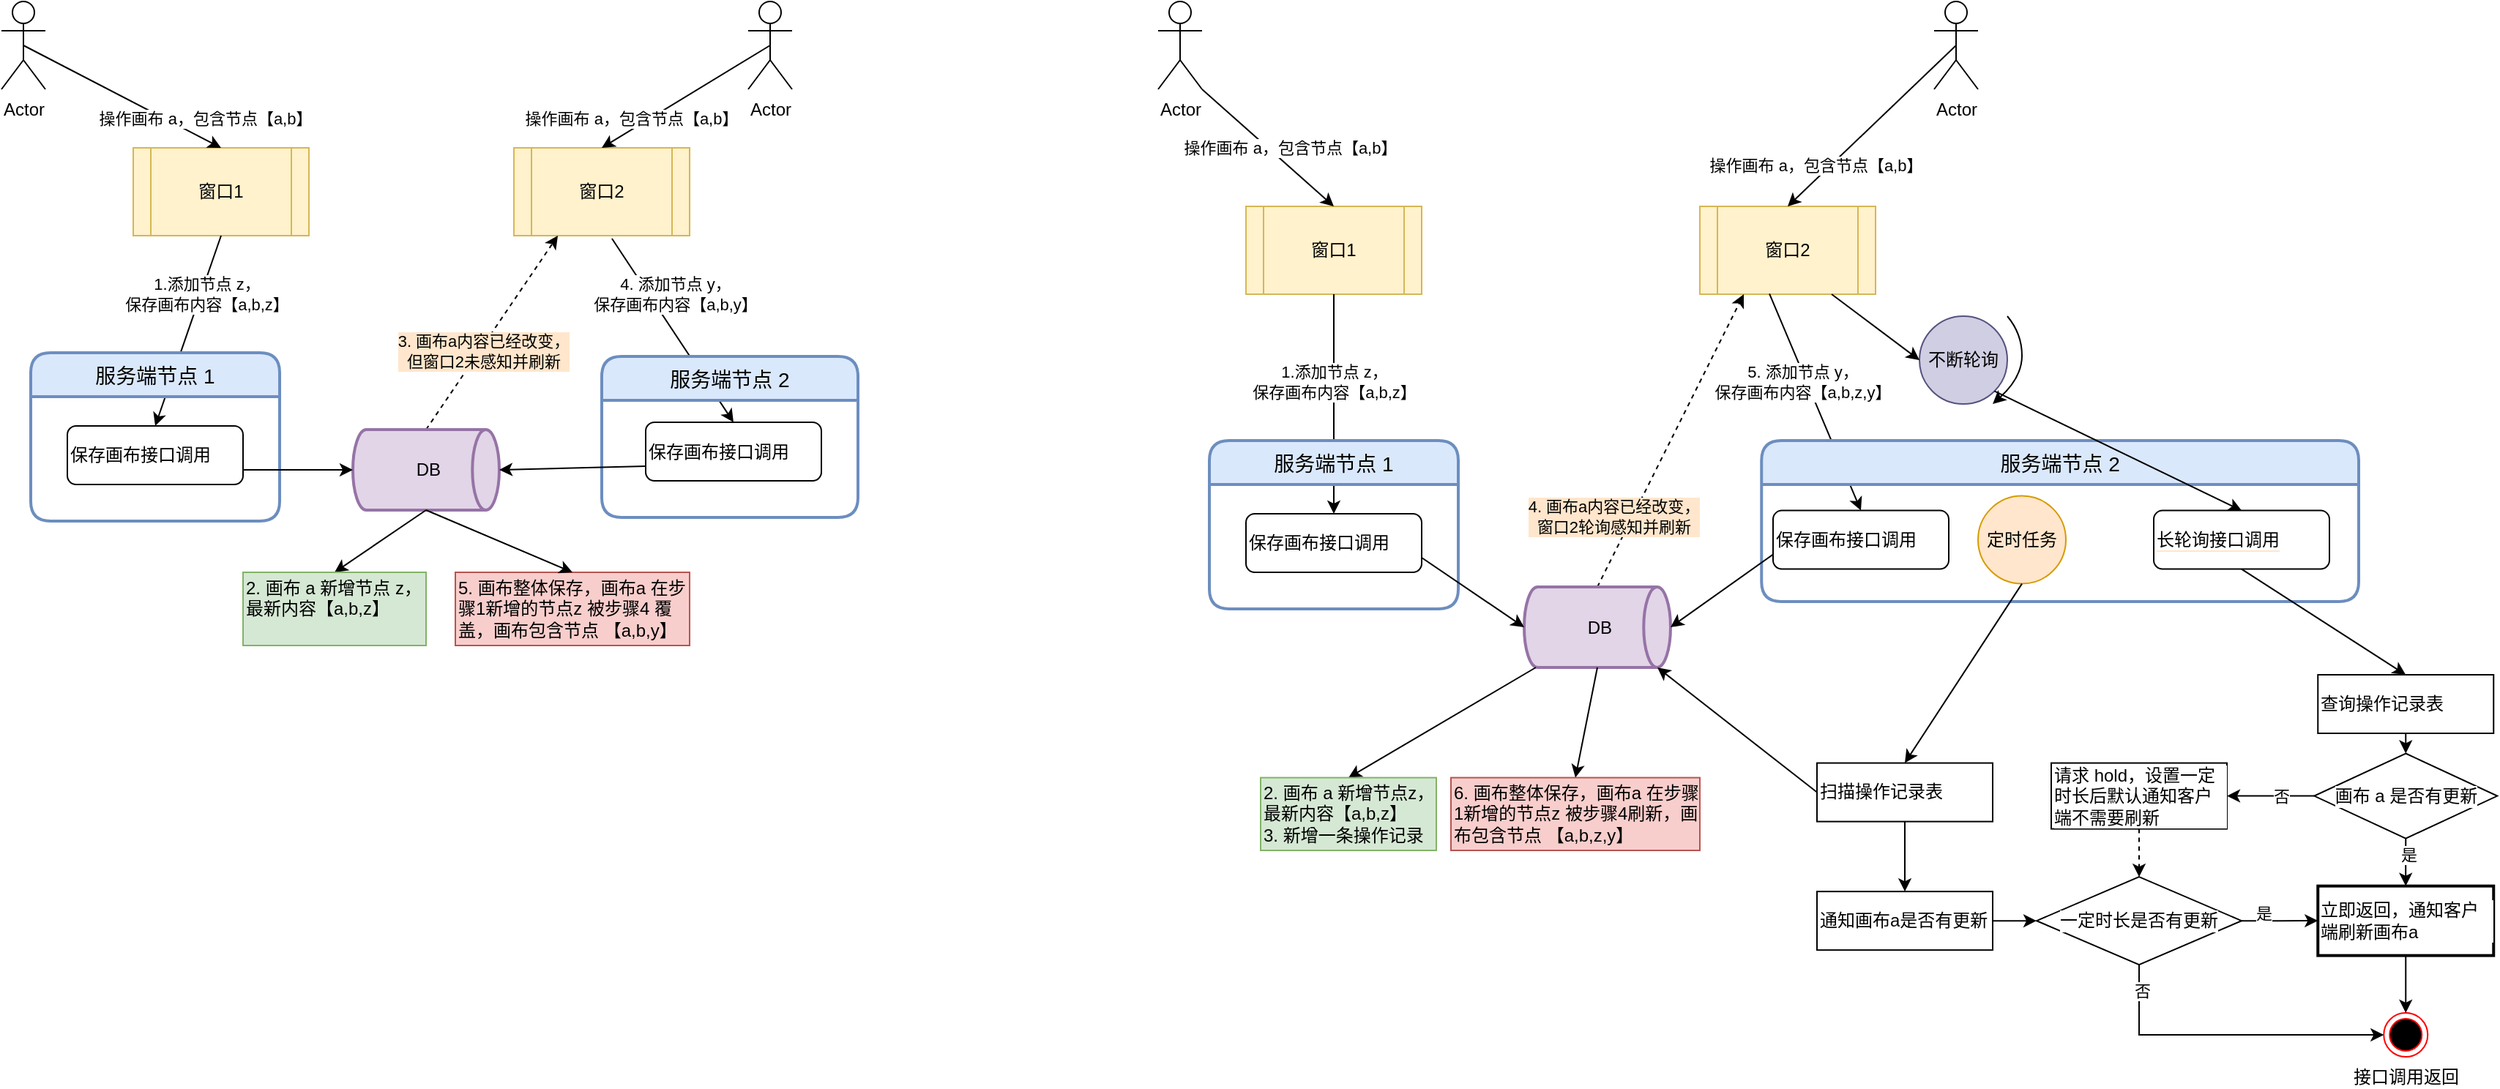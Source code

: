 <mxfile version="15.8.2" type="device"><diagram id="QY-BEr07iG2nazsXIPME" name="Page-1"><mxGraphModel dx="2201" dy="796" grid="1" gridSize="10" guides="1" tooltips="1" connect="1" arrows="1" fold="1" page="1" pageScale="1" pageWidth="850" pageHeight="1100" math="0" shadow="0"><root><mxCell id="0"/><mxCell id="1" parent="0"/><mxCell id="l724Npjt5lzutLHmw5j3-1" value="窗口1" style="shape=process;whiteSpace=wrap;html=1;backgroundOutline=1;fillColor=#fff2cc;strokeColor=#d6b656;" vertex="1" parent="1"><mxGeometry x="-670" y="160" width="120" height="60" as="geometry"/></mxCell><mxCell id="l724Npjt5lzutLHmw5j3-2" value="窗口2" style="shape=process;whiteSpace=wrap;html=1;backgroundOutline=1;fillColor=#fff2cc;strokeColor=#d6b656;" vertex="1" parent="1"><mxGeometry x="-410" y="160" width="120" height="60" as="geometry"/></mxCell><mxCell id="l724Npjt5lzutLHmw5j3-3" value="5. 画布整体保存，画布a 在步骤1新增的节点z 被步骤4 覆盖，画布包含节点 【a,b,y】&amp;nbsp;" style="rounded=0;whiteSpace=wrap;html=1;align=left;fillColor=#f8cecc;strokeColor=#b85450;" vertex="1" parent="1"><mxGeometry x="-450" y="450" width="160" height="50" as="geometry"/></mxCell><mxCell id="l724Npjt5lzutLHmw5j3-5" value="Actor" style="shape=umlActor;verticalLabelPosition=bottom;verticalAlign=top;html=1;outlineConnect=0;" vertex="1" parent="1"><mxGeometry x="-760" y="60" width="30" height="60" as="geometry"/></mxCell><mxCell id="l724Npjt5lzutLHmw5j3-6" value="Actor" style="shape=umlActor;verticalLabelPosition=bottom;verticalAlign=top;html=1;outlineConnect=0;" vertex="1" parent="1"><mxGeometry x="-250" y="60" width="30" height="60" as="geometry"/></mxCell><mxCell id="l724Npjt5lzutLHmw5j3-7" value="" style="endArrow=classic;html=1;rounded=0;exitX=0.5;exitY=0.5;exitDx=0;exitDy=0;exitPerimeter=0;entryX=0.5;entryY=0;entryDx=0;entryDy=0;" edge="1" parent="1" source="l724Npjt5lzutLHmw5j3-5" target="l724Npjt5lzutLHmw5j3-1"><mxGeometry width="50" height="50" relative="1" as="geometry"><mxPoint x="-740" y="310" as="sourcePoint"/><mxPoint x="-690" y="260" as="targetPoint"/></mxGeometry></mxCell><mxCell id="l724Npjt5lzutLHmw5j3-8" value="操作画布 a，包含节点【a,b】" style="edgeLabel;html=1;align=center;verticalAlign=middle;resizable=0;points=[];" vertex="1" connectable="0" parent="l724Npjt5lzutLHmw5j3-7"><mxGeometry x="-0.085" y="1" relative="1" as="geometry"><mxPoint x="62" y="19" as="offset"/></mxGeometry></mxCell><mxCell id="l724Npjt5lzutLHmw5j3-9" value="操作画布 a，包含节点【a,b】" style="endArrow=classic;html=1;rounded=0;exitX=0.5;exitY=0.5;exitDx=0;exitDy=0;exitPerimeter=0;entryX=0.5;entryY=0;entryDx=0;entryDy=0;" edge="1" parent="1" source="l724Npjt5lzutLHmw5j3-6" target="l724Npjt5lzutLHmw5j3-2"><mxGeometry x="0.592" y="-7" width="50" height="50" relative="1" as="geometry"><mxPoint x="-440" y="310" as="sourcePoint"/><mxPoint x="-390" y="260" as="targetPoint"/><mxPoint as="offset"/></mxGeometry></mxCell><mxCell id="l724Npjt5lzutLHmw5j3-10" value="1.添加节点 z，&lt;br&gt;保存画布内容【a,b,z】" style="endArrow=classic;html=1;rounded=0;exitX=0.5;exitY=1;exitDx=0;exitDy=0;entryX=0.5;entryY=0;entryDx=0;entryDy=0;" edge="1" parent="1" source="l724Npjt5lzutLHmw5j3-1" target="l724Npjt5lzutLHmw5j3-39"><mxGeometry x="-0.403" y="4" width="50" height="50" relative="1" as="geometry"><mxPoint x="-700" y="330" as="sourcePoint"/><mxPoint x="-630" y="300" as="targetPoint"/><mxPoint as="offset"/></mxGeometry></mxCell><mxCell id="l724Npjt5lzutLHmw5j3-12" value="" style="endArrow=classic;html=1;rounded=0;entryX=0.25;entryY=1;entryDx=0;entryDy=0;dashed=1;exitX=0.5;exitY=0;exitDx=0;exitDy=0;exitPerimeter=0;" edge="1" parent="1" source="l724Npjt5lzutLHmw5j3-38" target="l724Npjt5lzutLHmw5j3-2"><mxGeometry width="50" height="50" relative="1" as="geometry"><mxPoint x="-360" y="310" as="sourcePoint"/><mxPoint x="-310" y="280" as="targetPoint"/></mxGeometry></mxCell><mxCell id="l724Npjt5lzutLHmw5j3-13" value="3. 画布a内容已经改变，&lt;br&gt;但窗口2未感知并刷新" style="edgeLabel;html=1;align=center;verticalAlign=middle;resizable=0;points=[];labelBackgroundColor=#FFE6CC;" vertex="1" connectable="0" parent="l724Npjt5lzutLHmw5j3-12"><mxGeometry x="-0.168" y="-2" relative="1" as="geometry"><mxPoint as="offset"/></mxGeometry></mxCell><mxCell id="l724Npjt5lzutLHmw5j3-14" value="" style="endArrow=classic;html=1;rounded=0;exitX=0.558;exitY=1.033;exitDx=0;exitDy=0;exitPerimeter=0;entryX=0.5;entryY=0;entryDx=0;entryDy=0;" edge="1" parent="1" source="l724Npjt5lzutLHmw5j3-2" target="l724Npjt5lzutLHmw5j3-45"><mxGeometry width="50" height="50" relative="1" as="geometry"><mxPoint x="-310" y="390" as="sourcePoint"/><mxPoint x="-260" y="310" as="targetPoint"/></mxGeometry></mxCell><mxCell id="l724Npjt5lzutLHmw5j3-15" value="4. 添加节点 y，&lt;br&gt;保存画布内容【a,b,y】" style="edgeLabel;html=1;align=center;verticalAlign=middle;resizable=0;points=[];" vertex="1" connectable="0" parent="l724Npjt5lzutLHmw5j3-14"><mxGeometry x="-0.179" y="1" relative="1" as="geometry"><mxPoint x="8" y="-13" as="offset"/></mxGeometry></mxCell><mxCell id="l724Npjt5lzutLHmw5j3-16" value="服务端节点 1" style="swimlane;childLayout=stackLayout;horizontal=1;startSize=30;horizontalStack=0;rounded=1;fontSize=14;fontStyle=0;strokeWidth=2;resizeParent=0;resizeLast=1;shadow=0;dashed=0;align=center;fillColor=#dae8fc;strokeColor=#6c8ebf;" vertex="1" parent="1"><mxGeometry x="-740" y="300" width="170" height="115" as="geometry"/></mxCell><mxCell id="l724Npjt5lzutLHmw5j3-35" value="不断轮询" style="ellipse;whiteSpace=wrap;html=1;aspect=fixed;fillColor=#d0cee2;strokeColor=#56517e;" vertex="1" parent="1"><mxGeometry x="550" y="275" width="60" height="60" as="geometry"/></mxCell><mxCell id="l724Npjt5lzutLHmw5j3-36" value="" style="curved=1;endArrow=classic;html=1;rounded=0;" edge="1" parent="1"><mxGeometry width="50" height="50" relative="1" as="geometry"><mxPoint x="610" y="275" as="sourcePoint"/><mxPoint x="600" y="335" as="targetPoint"/><Array as="points"><mxPoint x="620" y="287"/><mxPoint x="620" y="317"/></Array></mxGeometry></mxCell><mxCell id="l724Npjt5lzutLHmw5j3-37" value="服务端节点 2" style="swimlane;childLayout=stackLayout;horizontal=1;startSize=30;horizontalStack=0;rounded=1;fontSize=14;fontStyle=0;strokeWidth=2;resizeParent=0;resizeLast=1;shadow=0;dashed=0;align=center;fillColor=#dae8fc;strokeColor=#6c8ebf;" vertex="1" parent="1"><mxGeometry x="-350" y="302.5" width="175" height="110" as="geometry"/></mxCell><mxCell id="l724Npjt5lzutLHmw5j3-38" value="&amp;nbsp;DB" style="strokeWidth=2;html=1;shape=mxgraph.flowchart.direct_data;whiteSpace=wrap;align=center;fillColor=#e1d5e7;strokeColor=#9673a6;" vertex="1" parent="1"><mxGeometry x="-520" y="352.5" width="100" height="55" as="geometry"/></mxCell><mxCell id="l724Npjt5lzutLHmw5j3-39" value="保存画布接口调用" style="rounded=1;whiteSpace=wrap;html=1;align=left;" vertex="1" parent="1"><mxGeometry x="-715" y="350" width="120" height="40" as="geometry"/></mxCell><mxCell id="l724Npjt5lzutLHmw5j3-41" value="" style="endArrow=classic;html=1;rounded=0;exitX=1;exitY=0.75;exitDx=0;exitDy=0;entryX=0;entryY=0.5;entryDx=0;entryDy=0;entryPerimeter=0;" edge="1" parent="1" source="l724Npjt5lzutLHmw5j3-39" target="l724Npjt5lzutLHmw5j3-38"><mxGeometry width="50" height="50" relative="1" as="geometry"><mxPoint x="-640" y="530" as="sourcePoint"/><mxPoint x="-590" y="480" as="targetPoint"/></mxGeometry></mxCell><mxCell id="l724Npjt5lzutLHmw5j3-42" value="" style="endArrow=classic;html=1;rounded=0;exitX=0.5;exitY=1;exitDx=0;exitDy=0;exitPerimeter=0;entryX=0.5;entryY=0;entryDx=0;entryDy=0;" edge="1" parent="1" source="l724Npjt5lzutLHmw5j3-38" target="l724Npjt5lzutLHmw5j3-43"><mxGeometry width="50" height="50" relative="1" as="geometry"><mxPoint x="-830" y="570" as="sourcePoint"/><mxPoint x="-495.14" y="528.71" as="targetPoint"/></mxGeometry></mxCell><mxCell id="l724Npjt5lzutLHmw5j3-43" value="&lt;span&gt;2. 画布 a 新增节点 z，最新内容【a,b,z】&lt;/span&gt;&lt;br&gt;&lt;span&gt;&amp;nbsp;&lt;/span&gt;" style="rounded=0;whiteSpace=wrap;html=1;align=left;fillColor=#d5e8d4;strokeColor=#82b366;" vertex="1" parent="1"><mxGeometry x="-595" y="450" width="125" height="50" as="geometry"/></mxCell><mxCell id="l724Npjt5lzutLHmw5j3-45" value="保存画布接口调用" style="rounded=1;whiteSpace=wrap;html=1;align=left;" vertex="1" parent="1"><mxGeometry x="-320" y="347.5" width="120" height="40" as="geometry"/></mxCell><mxCell id="l724Npjt5lzutLHmw5j3-46" value="" style="endArrow=classic;html=1;rounded=0;entryX=1;entryY=0.5;entryDx=0;entryDy=0;entryPerimeter=0;exitX=0;exitY=0.75;exitDx=0;exitDy=0;" edge="1" parent="1" source="l724Npjt5lzutLHmw5j3-45" target="l724Npjt5lzutLHmw5j3-38"><mxGeometry width="50" height="50" relative="1" as="geometry"><mxPoint x="-280" y="490" as="sourcePoint"/><mxPoint x="-230" y="440" as="targetPoint"/></mxGeometry></mxCell><mxCell id="l724Npjt5lzutLHmw5j3-47" value="" style="endArrow=classic;html=1;rounded=0;exitX=0.5;exitY=1;exitDx=0;exitDy=0;exitPerimeter=0;entryX=0.5;entryY=0;entryDx=0;entryDy=0;" edge="1" parent="1" source="l724Npjt5lzutLHmw5j3-38" target="l724Npjt5lzutLHmw5j3-3"><mxGeometry width="50" height="50" relative="1" as="geometry"><mxPoint x="-570" y="620" as="sourcePoint"/><mxPoint x="-520" y="570" as="targetPoint"/></mxGeometry></mxCell><mxCell id="l724Npjt5lzutLHmw5j3-48" value="窗口1" style="shape=process;whiteSpace=wrap;html=1;backgroundOutline=1;fillColor=#fff2cc;strokeColor=#d6b656;" vertex="1" parent="1"><mxGeometry x="90" y="200" width="120" height="60" as="geometry"/></mxCell><mxCell id="l724Npjt5lzutLHmw5j3-49" value="窗口2" style="shape=process;whiteSpace=wrap;html=1;backgroundOutline=1;fillColor=#fff2cc;strokeColor=#d6b656;" vertex="1" parent="1"><mxGeometry x="400" y="200" width="120" height="60" as="geometry"/></mxCell><mxCell id="l724Npjt5lzutLHmw5j3-50" value="6. 画布整体保存，画布a 在步骤1新增的节点z 被步骤4刷新，画布包含节点 【a,b,z,y】&amp;nbsp;" style="rounded=0;whiteSpace=wrap;html=1;align=left;fillColor=#f8cecc;strokeColor=#b85450;" vertex="1" parent="1"><mxGeometry x="230" y="590.29" width="170" height="49.71" as="geometry"/></mxCell><mxCell id="l724Npjt5lzutLHmw5j3-51" value="Actor" style="shape=umlActor;verticalLabelPosition=bottom;verticalAlign=top;html=1;outlineConnect=0;" vertex="1" parent="1"><mxGeometry x="30" y="60" width="30" height="60" as="geometry"/></mxCell><mxCell id="l724Npjt5lzutLHmw5j3-52" value="Actor" style="shape=umlActor;verticalLabelPosition=bottom;verticalAlign=top;html=1;outlineConnect=0;" vertex="1" parent="1"><mxGeometry x="560" y="60" width="30" height="60" as="geometry"/></mxCell><mxCell id="l724Npjt5lzutLHmw5j3-53" value="" style="endArrow=classic;html=1;rounded=0;exitX=1;exitY=1;exitDx=0;exitDy=0;exitPerimeter=0;entryX=0.5;entryY=0;entryDx=0;entryDy=0;" edge="1" parent="1" source="l724Npjt5lzutLHmw5j3-51" target="l724Npjt5lzutLHmw5j3-48"><mxGeometry width="50" height="50" relative="1" as="geometry"><mxPoint x="70" y="300" as="sourcePoint"/><mxPoint x="120" y="250" as="targetPoint"/></mxGeometry></mxCell><mxCell id="l724Npjt5lzutLHmw5j3-54" value="操作画布 a，包含节点【a,b】" style="edgeLabel;html=1;align=center;verticalAlign=middle;resizable=0;points=[];" vertex="1" connectable="0" parent="l724Npjt5lzutLHmw5j3-53"><mxGeometry x="-0.085" y="1" relative="1" as="geometry"><mxPoint x="18" y="4" as="offset"/></mxGeometry></mxCell><mxCell id="l724Npjt5lzutLHmw5j3-55" value="操作画布 a，包含节点【a,b】" style="endArrow=classic;html=1;rounded=0;exitX=0.5;exitY=0.5;exitDx=0;exitDy=0;exitPerimeter=0;entryX=0.5;entryY=0;entryDx=0;entryDy=0;" edge="1" parent="1" source="l724Npjt5lzutLHmw5j3-52" target="l724Npjt5lzutLHmw5j3-49"><mxGeometry x="0.592" y="-7" width="50" height="50" relative="1" as="geometry"><mxPoint x="370" y="300" as="sourcePoint"/><mxPoint x="420" y="250" as="targetPoint"/><mxPoint as="offset"/></mxGeometry></mxCell><mxCell id="l724Npjt5lzutLHmw5j3-56" value="1.添加节点 z，&lt;br&gt;保存画布内容【a,b,z】" style="endArrow=classic;html=1;rounded=0;exitX=0.5;exitY=1;exitDx=0;exitDy=0;" edge="1" parent="1" source="l724Npjt5lzutLHmw5j3-48" target="l724Npjt5lzutLHmw5j3-64"><mxGeometry x="-0.2" width="50" height="50" relative="1" as="geometry"><mxPoint x="110" y="320" as="sourcePoint"/><mxPoint x="180" y="290" as="targetPoint"/><mxPoint as="offset"/></mxGeometry></mxCell><mxCell id="l724Npjt5lzutLHmw5j3-57" value="" style="endArrow=classic;html=1;rounded=0;entryX=0.25;entryY=1;entryDx=0;entryDy=0;dashed=1;exitX=0.5;exitY=0;exitDx=0;exitDy=0;exitPerimeter=0;" edge="1" parent="1" source="l724Npjt5lzutLHmw5j3-63" target="l724Npjt5lzutLHmw5j3-49"><mxGeometry width="50" height="50" relative="1" as="geometry"><mxPoint x="450" y="300" as="sourcePoint"/><mxPoint x="500" y="270" as="targetPoint"/></mxGeometry></mxCell><mxCell id="l724Npjt5lzutLHmw5j3-58" value="4. 画布a内容已经改变，&lt;br&gt;窗口2轮询感知并刷新" style="edgeLabel;html=1;align=center;verticalAlign=middle;resizable=0;points=[];labelBackgroundColor=#FFE6CC;" vertex="1" connectable="0" parent="l724Npjt5lzutLHmw5j3-57"><mxGeometry x="-0.168" y="-2" relative="1" as="geometry"><mxPoint x="-33" y="34" as="offset"/></mxGeometry></mxCell><mxCell id="l724Npjt5lzutLHmw5j3-59" value="" style="endArrow=classic;html=1;rounded=0;exitX=0.396;exitY=0.995;exitDx=0;exitDy=0;exitPerimeter=0;entryX=0.5;entryY=0;entryDx=0;entryDy=0;" edge="1" parent="1" source="l724Npjt5lzutLHmw5j3-49" target="l724Npjt5lzutLHmw5j3-68"><mxGeometry width="50" height="50" relative="1" as="geometry"><mxPoint x="500" y="380" as="sourcePoint"/><mxPoint x="550" y="300" as="targetPoint"/></mxGeometry></mxCell><mxCell id="l724Npjt5lzutLHmw5j3-60" value="5. 添加节点 y，&lt;br&gt;保存画布内容【a,b,z,y】" style="edgeLabel;html=1;align=center;verticalAlign=middle;resizable=0;points=[];" vertex="1" connectable="0" parent="l724Npjt5lzutLHmw5j3-59"><mxGeometry x="-0.179" y="1" relative="1" as="geometry"><mxPoint x="-4" as="offset"/></mxGeometry></mxCell><mxCell id="l724Npjt5lzutLHmw5j3-61" value="服务端节点 1" style="swimlane;childLayout=stackLayout;horizontal=1;startSize=30;horizontalStack=0;rounded=1;fontSize=14;fontStyle=0;strokeWidth=2;resizeParent=0;resizeLast=1;shadow=0;dashed=0;align=center;fillColor=#dae8fc;strokeColor=#6c8ebf;" vertex="1" parent="1"><mxGeometry x="65" y="360.0" width="170" height="115" as="geometry"/></mxCell><mxCell id="l724Npjt5lzutLHmw5j3-62" value="服务端节点 2" style="swimlane;childLayout=stackLayout;horizontal=1;startSize=30;horizontalStack=0;rounded=1;fontSize=14;fontStyle=0;strokeWidth=2;resizeParent=0;resizeLast=1;shadow=0;dashed=0;align=center;fillColor=#dae8fc;strokeColor=#6c8ebf;" vertex="1" parent="1"><mxGeometry x="442.13" y="360" width="407.87" height="110" as="geometry"/></mxCell><mxCell id="l724Npjt5lzutLHmw5j3-63" value="&amp;nbsp;DB" style="strokeWidth=2;html=1;shape=mxgraph.flowchart.direct_data;whiteSpace=wrap;align=center;fillColor=#e1d5e7;strokeColor=#9673a6;" vertex="1" parent="1"><mxGeometry x="280" y="460.0" width="100" height="55" as="geometry"/></mxCell><mxCell id="l724Npjt5lzutLHmw5j3-64" value="保存画布接口调用" style="rounded=1;whiteSpace=wrap;html=1;align=left;" vertex="1" parent="1"><mxGeometry x="90" y="410.0" width="120" height="40" as="geometry"/></mxCell><mxCell id="l724Npjt5lzutLHmw5j3-65" value="" style="endArrow=classic;html=1;rounded=0;exitX=1;exitY=0.75;exitDx=0;exitDy=0;entryX=0;entryY=0.5;entryDx=0;entryDy=0;entryPerimeter=0;" edge="1" parent="1" source="l724Npjt5lzutLHmw5j3-64" target="l724Npjt5lzutLHmw5j3-63"><mxGeometry width="50" height="50" relative="1" as="geometry"><mxPoint x="160" y="671.92" as="sourcePoint"/><mxPoint x="210" y="621.92" as="targetPoint"/></mxGeometry></mxCell><mxCell id="l724Npjt5lzutLHmw5j3-66" value="" style="endArrow=classic;html=1;rounded=0;exitX=0.08;exitY=1;exitDx=0;exitDy=0;exitPerimeter=0;entryX=0.5;entryY=0;entryDx=0;entryDy=0;" edge="1" parent="1" source="l724Npjt5lzutLHmw5j3-63" target="l724Npjt5lzutLHmw5j3-100"><mxGeometry width="50" height="50" relative="1" as="geometry"><mxPoint x="-30" y="711.92" as="sourcePoint"/><mxPoint x="265" y="591.92" as="targetPoint"/></mxGeometry></mxCell><mxCell id="l724Npjt5lzutLHmw5j3-68" value="保存画布接口调用" style="rounded=1;whiteSpace=wrap;html=1;align=left;" vertex="1" parent="1"><mxGeometry x="450" y="407.79" width="120" height="40" as="geometry"/></mxCell><mxCell id="l724Npjt5lzutLHmw5j3-69" value="" style="endArrow=classic;html=1;rounded=0;entryX=1;entryY=0.5;entryDx=0;entryDy=0;entryPerimeter=0;exitX=0;exitY=0.75;exitDx=0;exitDy=0;" edge="1" parent="1" source="l724Npjt5lzutLHmw5j3-68" target="l724Npjt5lzutLHmw5j3-63"><mxGeometry width="50" height="50" relative="1" as="geometry"><mxPoint x="520" y="631.92" as="sourcePoint"/><mxPoint x="570" y="581.92" as="targetPoint"/></mxGeometry></mxCell><mxCell id="l724Npjt5lzutLHmw5j3-70" value="" style="endArrow=classic;html=1;rounded=0;exitX=0.5;exitY=1;exitDx=0;exitDy=0;exitPerimeter=0;entryX=0.5;entryY=0;entryDx=0;entryDy=0;" edge="1" parent="1" source="l724Npjt5lzutLHmw5j3-63" target="l724Npjt5lzutLHmw5j3-50"><mxGeometry width="50" height="50" relative="1" as="geometry"><mxPoint x="230" y="761.92" as="sourcePoint"/><mxPoint x="280" y="711.92" as="targetPoint"/></mxGeometry></mxCell><mxCell id="l724Npjt5lzutLHmw5j3-77" value="定时任务" style="ellipse;whiteSpace=wrap;html=1;aspect=fixed;fillColor=#ffe6cc;strokeColor=#d79b00;" vertex="1" parent="1"><mxGeometry x="590" y="397.79" width="60" height="60" as="geometry"/></mxCell><mxCell id="l724Npjt5lzutLHmw5j3-79" value="扫描操作记录表" style="rounded=0;whiteSpace=wrap;html=1;labelBackgroundColor=#FFFFFF;align=left;" vertex="1" parent="1"><mxGeometry x="480" y="580.29" width="120" height="40" as="geometry"/></mxCell><mxCell id="l724Npjt5lzutLHmw5j3-80" value="" style="endArrow=classic;html=1;rounded=0;exitX=0.5;exitY=1;exitDx=0;exitDy=0;entryX=0.5;entryY=0;entryDx=0;entryDy=0;" edge="1" parent="1" source="l724Npjt5lzutLHmw5j3-77" target="l724Npjt5lzutLHmw5j3-79"><mxGeometry width="50" height="50" relative="1" as="geometry"><mxPoint x="540" y="638.75" as="sourcePoint"/><mxPoint x="750" y="568.75" as="targetPoint"/></mxGeometry></mxCell><mxCell id="l724Npjt5lzutLHmw5j3-81" value="通知画布a是否有更新" style="rounded=0;whiteSpace=wrap;html=1;labelBackgroundColor=#FFFFFF;align=left;" vertex="1" parent="1"><mxGeometry x="480" y="668.08" width="120" height="40" as="geometry"/></mxCell><mxCell id="l724Npjt5lzutLHmw5j3-83" value="" style="endArrow=classic;html=1;rounded=0;exitX=0;exitY=0.5;exitDx=0;exitDy=0;entryX=0.91;entryY=1;entryDx=0;entryDy=0;entryPerimeter=0;" edge="1" parent="1" source="l724Npjt5lzutLHmw5j3-79" target="l724Npjt5lzutLHmw5j3-63"><mxGeometry width="50" height="50" relative="1" as="geometry"><mxPoint x="830" y="830" as="sourcePoint"/><mxPoint x="770" y="800" as="targetPoint"/></mxGeometry></mxCell><mxCell id="l724Npjt5lzutLHmw5j3-84" value="" style="endArrow=classic;html=1;rounded=0;exitX=0.5;exitY=1;exitDx=0;exitDy=0;entryX=0.5;entryY=0;entryDx=0;entryDy=0;" edge="1" parent="1" source="l724Npjt5lzutLHmw5j3-79" target="l724Npjt5lzutLHmw5j3-81"><mxGeometry width="50" height="50" relative="1" as="geometry"><mxPoint x="860" y="718.75" as="sourcePoint"/><mxPoint x="910" y="668.75" as="targetPoint"/></mxGeometry></mxCell><mxCell id="l724Npjt5lzutLHmw5j3-85" value="" style="endArrow=classic;html=1;rounded=0;exitX=1;exitY=0.5;exitDx=0;exitDy=0;entryX=0;entryY=0.5;entryDx=0;entryDy=0;" edge="1" parent="1" source="l724Npjt5lzutLHmw5j3-81" target="l724Npjt5lzutLHmw5j3-118"><mxGeometry width="50" height="50" relative="1" as="geometry"><mxPoint x="387.5" y="720.67" as="sourcePoint"/><mxPoint x="740" y="780" as="targetPoint"/></mxGeometry></mxCell><mxCell id="l724Npjt5lzutLHmw5j3-100" value="&lt;span&gt;2. 画布 a 新增节点z，最新内容【a,b,z】&lt;/span&gt;&lt;br&gt;&lt;span&gt;3. 新增一条操作记录&lt;/span&gt;" style="rounded=0;whiteSpace=wrap;html=1;align=left;fillColor=#d5e8d4;strokeColor=#82b366;" vertex="1" parent="1"><mxGeometry x="100" y="590.29" width="120" height="49.71" as="geometry"/></mxCell><mxCell id="l724Npjt5lzutLHmw5j3-102" value="&lt;span style=&quot;background-color: rgb(255 , 255 , 255)&quot;&gt;长轮询接口调用&lt;/span&gt;" style="rounded=1;whiteSpace=wrap;html=1;labelBackgroundColor=#FFE6CC;align=left;" vertex="1" parent="1"><mxGeometry x="710.0" y="407.79" width="120" height="40" as="geometry"/></mxCell><mxCell id="l724Npjt5lzutLHmw5j3-103" value="查询操作记录表" style="rounded=0;whiteSpace=wrap;html=1;labelBackgroundColor=#FFFFFF;align=left;" vertex="1" parent="1"><mxGeometry x="822.13" y="520" width="120" height="40" as="geometry"/></mxCell><mxCell id="l724Npjt5lzutLHmw5j3-104" value="" style="edgeStyle=orthogonalEdgeStyle;rounded=0;orthogonalLoop=1;jettySize=auto;html=1;exitX=0.5;exitY=1;exitDx=0;exitDy=0;" edge="1" parent="1" source="l724Npjt5lzutLHmw5j3-117" target="l724Npjt5lzutLHmw5j3-108"><mxGeometry relative="1" as="geometry"><mxPoint x="882.143" y="631.83" as="sourcePoint"/></mxGeometry></mxCell><mxCell id="l724Npjt5lzutLHmw5j3-105" value="是" style="edgeLabel;html=1;align=center;verticalAlign=middle;resizable=0;points=[];" vertex="1" connectable="0" parent="l724Npjt5lzutLHmw5j3-104"><mxGeometry x="-0.532" y="2" relative="1" as="geometry"><mxPoint as="offset"/></mxGeometry></mxCell><mxCell id="l724Npjt5lzutLHmw5j3-107" value="" style="endArrow=classic;html=1;rounded=0;exitX=0.5;exitY=1;exitDx=0;exitDy=0;entryX=0.5;entryY=0;entryDx=0;entryDy=0;" edge="1" parent="1" source="l724Npjt5lzutLHmw5j3-103" target="l724Npjt5lzutLHmw5j3-117"><mxGeometry width="50" height="50" relative="1" as="geometry"><mxPoint x="662.13" y="601.83" as="sourcePoint"/><mxPoint x="882.13" y="561.83" as="targetPoint"/></mxGeometry></mxCell><mxCell id="l724Npjt5lzutLHmw5j3-108" value="立即返回，通知客户端刷新画布a" style="whiteSpace=wrap;html=1;align=left;strokeWidth=2;labelBackgroundColor=#FFFFFF;" vertex="1" parent="1"><mxGeometry x="822.13" y="664.33" width="120" height="47.5" as="geometry"/></mxCell><mxCell id="l724Npjt5lzutLHmw5j3-109" value="请求 hold，设置一定时长后默认通知客户端不需要刷新" style="rounded=0;whiteSpace=wrap;html=1;labelBackgroundColor=#FFFFFF;align=left;" vertex="1" parent="1"><mxGeometry x="640" y="580.29" width="120" height="45" as="geometry"/></mxCell><mxCell id="l724Npjt5lzutLHmw5j3-110" value="" style="endArrow=classic;html=1;rounded=0;entryX=1;entryY=0.5;entryDx=0;entryDy=0;exitX=0;exitY=0.5;exitDx=0;exitDy=0;" edge="1" parent="1" source="l724Npjt5lzutLHmw5j3-117" target="l724Npjt5lzutLHmw5j3-109"><mxGeometry width="50" height="50" relative="1" as="geometry"><mxPoint x="832.13" y="596.83" as="sourcePoint"/><mxPoint x="782.13" y="596.83" as="targetPoint"/></mxGeometry></mxCell><mxCell id="l724Npjt5lzutLHmw5j3-111" value="否" style="edgeLabel;html=1;align=center;verticalAlign=middle;resizable=0;points=[];" vertex="1" connectable="0" parent="l724Npjt5lzutLHmw5j3-110"><mxGeometry x="-0.251" relative="1" as="geometry"><mxPoint as="offset"/></mxGeometry></mxCell><mxCell id="l724Npjt5lzutLHmw5j3-112" value="" style="endArrow=classic;html=1;rounded=0;exitX=0.5;exitY=1;exitDx=0;exitDy=0;dashed=1;entryX=0.5;entryY=0;entryDx=0;entryDy=0;" edge="1" parent="1" source="l724Npjt5lzutLHmw5j3-109" target="l724Npjt5lzutLHmw5j3-118"><mxGeometry width="50" height="50" relative="1" as="geometry"><mxPoint x="792.5" y="645" as="sourcePoint"/><mxPoint x="682.5" y="576.25" as="targetPoint"/></mxGeometry></mxCell><mxCell id="l724Npjt5lzutLHmw5j3-113" value="" style="edgeStyle=orthogonalEdgeStyle;rounded=0;orthogonalLoop=1;jettySize=auto;html=1;" edge="1" parent="1" source="l724Npjt5lzutLHmw5j3-118" target="l724Npjt5lzutLHmw5j3-108"><mxGeometry relative="1" as="geometry"><mxPoint x="775" y="685.0" as="sourcePoint"/></mxGeometry></mxCell><mxCell id="l724Npjt5lzutLHmw5j3-114" value="是" style="edgeLabel;html=1;align=center;verticalAlign=middle;resizable=0;points=[];" vertex="1" connectable="0" parent="l724Npjt5lzutLHmw5j3-113"><mxGeometry x="-0.397" y="5" relative="1" as="geometry"><mxPoint x="-1" as="offset"/></mxGeometry></mxCell><mxCell id="l724Npjt5lzutLHmw5j3-117" value="画布 a 是否有更新" style="rhombus;whiteSpace=wrap;html=1;labelBackgroundColor=default;align=center;" vertex="1" parent="1"><mxGeometry x="819.63" y="573.75" width="125" height="58.08" as="geometry"/></mxCell><mxCell id="l724Npjt5lzutLHmw5j3-118" value="一定时长是否有更新" style="rhombus;whiteSpace=wrap;html=1;labelBackgroundColor=default;align=center;" vertex="1" parent="1"><mxGeometry x="630" y="658.08" width="140" height="60" as="geometry"/></mxCell><mxCell id="l724Npjt5lzutLHmw5j3-119" value="" style="endArrow=classic;html=1;rounded=0;exitX=0.75;exitY=1;exitDx=0;exitDy=0;entryX=0;entryY=0.5;entryDx=0;entryDy=0;" edge="1" parent="1" source="l724Npjt5lzutLHmw5j3-49" target="l724Npjt5lzutLHmw5j3-35"><mxGeometry width="50" height="50" relative="1" as="geometry"><mxPoint x="850" y="310" as="sourcePoint"/><mxPoint x="570" y="309.98" as="targetPoint"/></mxGeometry></mxCell><mxCell id="l724Npjt5lzutLHmw5j3-120" value="" style="endArrow=classic;html=1;rounded=0;entryX=0.5;entryY=0;entryDx=0;entryDy=0;exitX=1;exitY=1;exitDx=0;exitDy=0;" edge="1" parent="1" source="l724Npjt5lzutLHmw5j3-35" target="l724Npjt5lzutLHmw5j3-102"><mxGeometry width="50" height="50" relative="1" as="geometry"><mxPoint x="600" y="300" as="sourcePoint"/><mxPoint x="770" y="360" as="targetPoint"/></mxGeometry></mxCell><mxCell id="l724Npjt5lzutLHmw5j3-121" value="&lt;br&gt;&lt;br&gt;&lt;br&gt;&lt;br&gt;接口调用返回" style="ellipse;html=1;shape=endState;fillColor=#000000;strokeColor=#ff0000;labelBackgroundColor=none;align=center;" vertex="1" parent="1"><mxGeometry x="867.13" y="751" width="30" height="30" as="geometry"/></mxCell><mxCell id="l724Npjt5lzutLHmw5j3-122" value="" style="endArrow=classic;html=1;rounded=0;exitX=0.5;exitY=1;exitDx=0;exitDy=0;entryX=0.5;entryY=0;entryDx=0;entryDy=0;" edge="1" parent="1" source="l724Npjt5lzutLHmw5j3-108" target="l724Npjt5lzutLHmw5j3-121"><mxGeometry width="50" height="50" relative="1" as="geometry"><mxPoint x="670" y="820" as="sourcePoint"/><mxPoint x="720" y="770" as="targetPoint"/></mxGeometry></mxCell><mxCell id="l724Npjt5lzutLHmw5j3-123" value="" style="endArrow=classic;html=1;rounded=0;exitX=0.5;exitY=1;exitDx=0;exitDy=0;entryX=0;entryY=0.5;entryDx=0;entryDy=0;" edge="1" parent="1" source="l724Npjt5lzutLHmw5j3-118" target="l724Npjt5lzutLHmw5j3-121"><mxGeometry width="50" height="50" relative="1" as="geometry"><mxPoint x="690" y="850" as="sourcePoint"/><mxPoint x="740" y="800" as="targetPoint"/><Array as="points"><mxPoint x="700" y="766"/></Array></mxGeometry></mxCell><mxCell id="l724Npjt5lzutLHmw5j3-124" value="否" style="edgeLabel;html=1;align=center;verticalAlign=middle;resizable=0;points=[];" vertex="1" connectable="0" parent="l724Npjt5lzutLHmw5j3-123"><mxGeometry x="-0.839" y="2" relative="1" as="geometry"><mxPoint as="offset"/></mxGeometry></mxCell><mxCell id="l724Npjt5lzutLHmw5j3-126" value="" style="endArrow=classic;html=1;rounded=0;exitX=0.5;exitY=1;exitDx=0;exitDy=0;entryX=0.5;entryY=0;entryDx=0;entryDy=0;" edge="1" parent="1" source="l724Npjt5lzutLHmw5j3-102" target="l724Npjt5lzutLHmw5j3-103"><mxGeometry width="50" height="50" relative="1" as="geometry"><mxPoint x="1040" y="530" as="sourcePoint"/><mxPoint x="1090" y="480" as="targetPoint"/></mxGeometry></mxCell></root></mxGraphModel></diagram></mxfile>